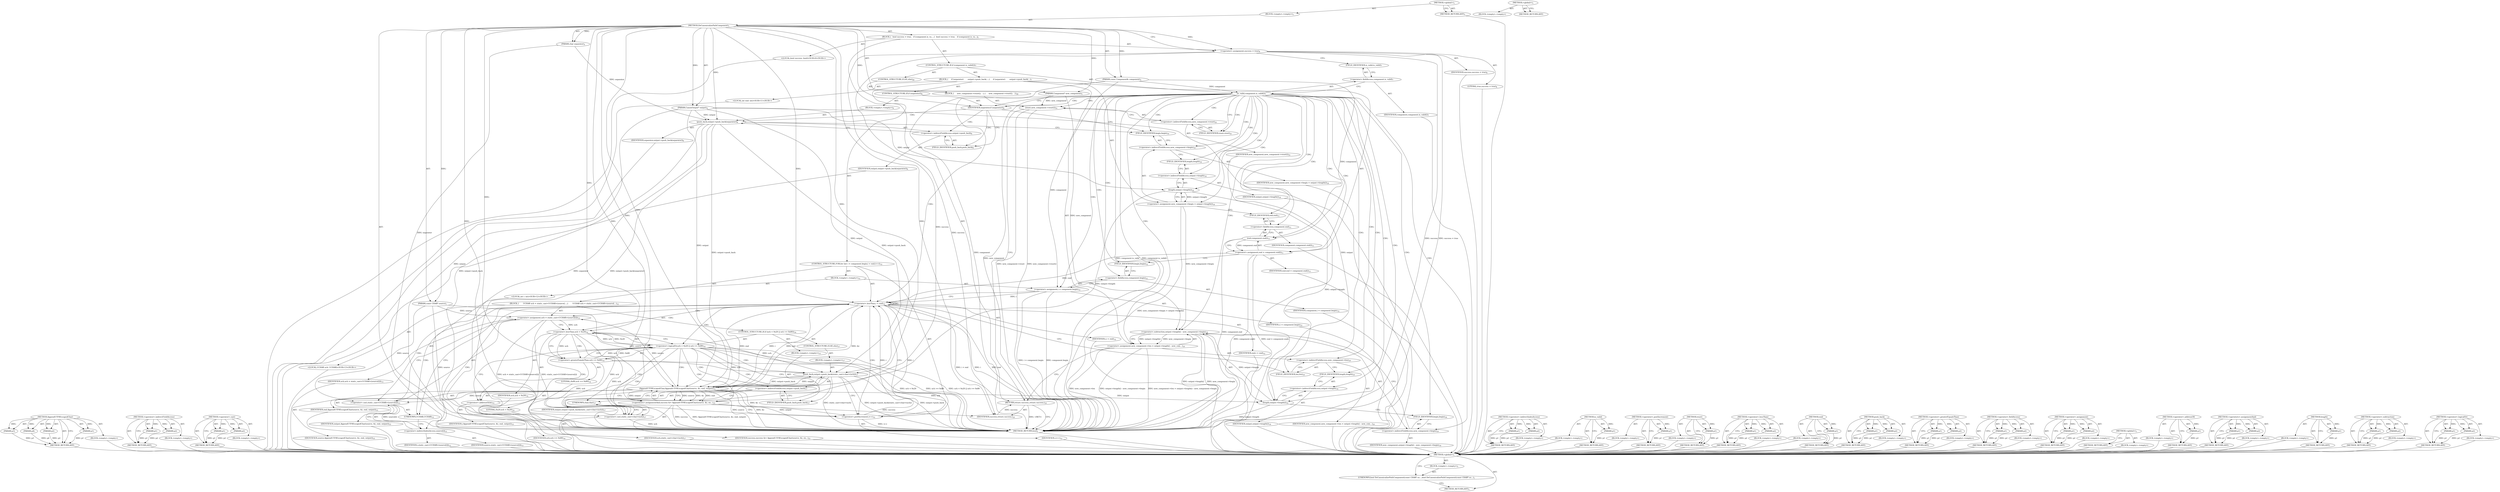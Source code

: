 digraph "&lt;global&gt;" {
vulnerable_213 [label=<(METHOD,AppendUTF8EscapedChar)>];
vulnerable_214 [label=<(PARAM,p1)>];
vulnerable_215 [label=<(PARAM,p2)>];
vulnerable_216 [label=<(PARAM,p3)>];
vulnerable_217 [label=<(PARAM,p4)>];
vulnerable_218 [label=<(BLOCK,&lt;empty&gt;,&lt;empty&gt;)>];
vulnerable_219 [label=<(METHOD_RETURN,ANY)>];
vulnerable_166 [label=<(METHOD,&lt;operator&gt;.indirectFieldAccess)>];
vulnerable_167 [label=<(PARAM,p1)>];
vulnerable_168 [label=<(PARAM,p2)>];
vulnerable_169 [label=<(BLOCK,&lt;empty&gt;,&lt;empty&gt;)>];
vulnerable_170 [label=<(METHOD_RETURN,ANY)>];
vulnerable_188 [label=<(METHOD,&lt;operator&gt;.cast)>];
vulnerable_189 [label=<(PARAM,p1)>];
vulnerable_190 [label=<(PARAM,p2)>];
vulnerable_191 [label=<(BLOCK,&lt;empty&gt;,&lt;empty&gt;)>];
vulnerable_192 [label=<(METHOD_RETURN,ANY)>];
vulnerable_6 [label=<(METHOD,&lt;global&gt;)<SUB>1</SUB>>];
vulnerable_7 [label=<(BLOCK,&lt;empty&gt;,&lt;empty&gt;)<SUB>1</SUB>>];
vulnerable_8 [label=<(METHOD,DoCanonicalizePathComponent)<SUB>1</SUB>>];
vulnerable_9 [label=<(PARAM,const CHAR* source)<SUB>1</SUB>>];
vulnerable_10 [label=<(PARAM,const Component&amp; component)<SUB>2</SUB>>];
vulnerable_11 [label=<(PARAM,char separator)<SUB>3</SUB>>];
vulnerable_12 [label=<(PARAM,CanonOutput* output)<SUB>4</SUB>>];
vulnerable_13 [label=<(PARAM,Component* new_component)<SUB>5</SUB>>];
vulnerable_14 [label=<(BLOCK,{
  bool success = true;
   if (component.is_va...,{
  bool success = true;
   if (component.is_va...)<SUB>5</SUB>>];
vulnerable_15 [label="<(LOCAL,bool success: bool)<SUB>6</SUB>>"];
vulnerable_16 [label=<(&lt;operator&gt;.assignment,success = true)<SUB>6</SUB>>];
vulnerable_17 [label=<(IDENTIFIER,success,success = true)<SUB>6</SUB>>];
vulnerable_18 [label=<(LITERAL,true,success = true)<SUB>6</SUB>>];
vulnerable_19 [label=<(CONTROL_STRUCTURE,IF,if (component.is_valid()))<SUB>7</SUB>>];
vulnerable_20 [label=<(is_valid,component.is_valid())<SUB>7</SUB>>];
vulnerable_21 [label=<(&lt;operator&gt;.fieldAccess,component.is_valid)<SUB>7</SUB>>];
vulnerable_22 [label=<(IDENTIFIER,component,component.is_valid())<SUB>7</SUB>>];
vulnerable_23 [label=<(FIELD_IDENTIFIER,is_valid,is_valid)<SUB>7</SUB>>];
vulnerable_24 [label=<(BLOCK,{
     if (separator)
       output-&gt;push_back(...,{
     if (separator)
       output-&gt;push_back(...)<SUB>7</SUB>>];
vulnerable_25 [label=<(CONTROL_STRUCTURE,IF,if (separator))<SUB>8</SUB>>];
vulnerable_26 [label=<(IDENTIFIER,separator,if (separator))<SUB>8</SUB>>];
vulnerable_27 [label=<(BLOCK,&lt;empty&gt;,&lt;empty&gt;)<SUB>9</SUB>>];
vulnerable_28 [label=<(push_back,output-&gt;push_back(separator))<SUB>9</SUB>>];
vulnerable_29 [label=<(&lt;operator&gt;.indirectFieldAccess,output-&gt;push_back)<SUB>9</SUB>>];
vulnerable_30 [label=<(IDENTIFIER,output,output-&gt;push_back(separator))<SUB>9</SUB>>];
vulnerable_31 [label=<(FIELD_IDENTIFIER,push_back,push_back)<SUB>9</SUB>>];
vulnerable_32 [label=<(IDENTIFIER,separator,output-&gt;push_back(separator))<SUB>9</SUB>>];
vulnerable_33 [label=<(&lt;operator&gt;.assignment,new_component-&gt;begin = output-&gt;length())<SUB>10</SUB>>];
vulnerable_34 [label=<(&lt;operator&gt;.indirectFieldAccess,new_component-&gt;begin)<SUB>10</SUB>>];
vulnerable_35 [label=<(IDENTIFIER,new_component,new_component-&gt;begin = output-&gt;length())<SUB>10</SUB>>];
vulnerable_36 [label=<(FIELD_IDENTIFIER,begin,begin)<SUB>10</SUB>>];
vulnerable_37 [label=<(length,output-&gt;length())<SUB>10</SUB>>];
vulnerable_38 [label=<(&lt;operator&gt;.indirectFieldAccess,output-&gt;length)<SUB>10</SUB>>];
vulnerable_39 [label=<(IDENTIFIER,output,output-&gt;length())<SUB>10</SUB>>];
vulnerable_40 [label=<(FIELD_IDENTIFIER,length,length)<SUB>10</SUB>>];
vulnerable_41 [label="<(LOCAL,int end: int)<SUB>11</SUB>>"];
vulnerable_42 [label=<(&lt;operator&gt;.assignment,end = component.end())<SUB>11</SUB>>];
vulnerable_43 [label=<(IDENTIFIER,end,end = component.end())<SUB>11</SUB>>];
vulnerable_44 [label=<(end,component.end())<SUB>11</SUB>>];
vulnerable_45 [label=<(&lt;operator&gt;.fieldAccess,component.end)<SUB>11</SUB>>];
vulnerable_46 [label=<(IDENTIFIER,component,component.end())<SUB>11</SUB>>];
vulnerable_47 [label=<(FIELD_IDENTIFIER,end,end)<SUB>11</SUB>>];
vulnerable_48 [label=<(CONTROL_STRUCTURE,FOR,for (int i = component.begin;i &lt; end;i++))<SUB>12</SUB>>];
vulnerable_49 [label=<(BLOCK,&lt;empty&gt;,&lt;empty&gt;)<SUB>12</SUB>>];
vulnerable_50 [label="<(LOCAL,int i: int)<SUB>12</SUB>>"];
vulnerable_51 [label=<(&lt;operator&gt;.assignment,i = component.begin)<SUB>12</SUB>>];
vulnerable_52 [label=<(IDENTIFIER,i,i = component.begin)<SUB>12</SUB>>];
vulnerable_53 [label=<(&lt;operator&gt;.fieldAccess,component.begin)<SUB>12</SUB>>];
vulnerable_54 [label=<(IDENTIFIER,component,i = component.begin)<SUB>12</SUB>>];
vulnerable_55 [label=<(FIELD_IDENTIFIER,begin,begin)<SUB>12</SUB>>];
vulnerable_56 [label=<(&lt;operator&gt;.lessThan,i &lt; end)<SUB>12</SUB>>];
vulnerable_57 [label=<(IDENTIFIER,i,i &lt; end)<SUB>12</SUB>>];
vulnerable_58 [label=<(IDENTIFIER,end,i &lt; end)<SUB>12</SUB>>];
vulnerable_59 [label=<(&lt;operator&gt;.postIncrement,i++)<SUB>12</SUB>>];
vulnerable_60 [label=<(IDENTIFIER,i,i++)<SUB>12</SUB>>];
vulnerable_61 [label=<(BLOCK,{
       UCHAR uch = static_cast&lt;UCHAR&gt;(source[...,{
       UCHAR uch = static_cast&lt;UCHAR&gt;(source[...)<SUB>12</SUB>>];
vulnerable_62 [label="<(LOCAL,UCHAR uch: UCHAR)<SUB>13</SUB>>"];
vulnerable_63 [label=<(&lt;operator&gt;.assignment,uch = static_cast&lt;UCHAR&gt;(source[i]))<SUB>13</SUB>>];
vulnerable_64 [label=<(IDENTIFIER,uch,uch = static_cast&lt;UCHAR&gt;(source[i]))<SUB>13</SUB>>];
vulnerable_65 [label=<(&lt;operator&gt;.cast,static_cast&lt;UCHAR&gt;(source[i]))<SUB>13</SUB>>];
vulnerable_66 [label=<(UNKNOWN,UCHAR,UCHAR)<SUB>13</SUB>>];
vulnerable_67 [label=<(&lt;operator&gt;.indirectIndexAccess,source[i])<SUB>13</SUB>>];
vulnerable_68 [label=<(IDENTIFIER,source,static_cast&lt;UCHAR&gt;(source[i]))<SUB>13</SUB>>];
vulnerable_69 [label=<(IDENTIFIER,i,static_cast&lt;UCHAR&gt;(source[i]))<SUB>13</SUB>>];
vulnerable_70 [label=<(CONTROL_STRUCTURE,IF,if (uch &lt; 0x20 || uch &gt;= 0x80))<SUB>14</SUB>>];
vulnerable_71 [label=<(&lt;operator&gt;.logicalOr,uch &lt; 0x20 || uch &gt;= 0x80)<SUB>14</SUB>>];
vulnerable_72 [label=<(&lt;operator&gt;.lessThan,uch &lt; 0x20)<SUB>14</SUB>>];
vulnerable_73 [label=<(IDENTIFIER,uch,uch &lt; 0x20)<SUB>14</SUB>>];
vulnerable_74 [label=<(LITERAL,0x20,uch &lt; 0x20)<SUB>14</SUB>>];
vulnerable_75 [label=<(&lt;operator&gt;.greaterEqualsThan,uch &gt;= 0x80)<SUB>14</SUB>>];
vulnerable_76 [label=<(IDENTIFIER,uch,uch &gt;= 0x80)<SUB>14</SUB>>];
vulnerable_77 [label=<(LITERAL,0x80,uch &gt;= 0x80)<SUB>14</SUB>>];
vulnerable_78 [label=<(BLOCK,&lt;empty&gt;,&lt;empty&gt;)<SUB>15</SUB>>];
vulnerable_79 [label=<(&lt;operators&gt;.assignmentAnd,success &amp;= AppendUTF8EscapedChar(source, &amp;i, en...)<SUB>15</SUB>>];
vulnerable_80 [label=<(IDENTIFIER,success,success &amp;= AppendUTF8EscapedChar(source, &amp;i, en...)<SUB>15</SUB>>];
vulnerable_81 [label=<(AppendUTF8EscapedChar,AppendUTF8EscapedChar(source, &amp;i, end, output))<SUB>15</SUB>>];
vulnerable_82 [label=<(IDENTIFIER,source,AppendUTF8EscapedChar(source, &amp;i, end, output))<SUB>15</SUB>>];
vulnerable_83 [label=<(&lt;operator&gt;.addressOf,&amp;i)<SUB>15</SUB>>];
vulnerable_84 [label=<(IDENTIFIER,i,AppendUTF8EscapedChar(source, &amp;i, end, output))<SUB>15</SUB>>];
vulnerable_85 [label=<(IDENTIFIER,end,AppendUTF8EscapedChar(source, &amp;i, end, output))<SUB>15</SUB>>];
vulnerable_86 [label=<(IDENTIFIER,output,AppendUTF8EscapedChar(source, &amp;i, end, output))<SUB>15</SUB>>];
vulnerable_87 [label=<(CONTROL_STRUCTURE,ELSE,else)<SUB>17</SUB>>];
vulnerable_88 [label=<(BLOCK,&lt;empty&gt;,&lt;empty&gt;)<SUB>17</SUB>>];
vulnerable_89 [label=<(push_back,output-&gt;push_back(static_cast&lt;char&gt;(uch)))<SUB>17</SUB>>];
vulnerable_90 [label=<(&lt;operator&gt;.indirectFieldAccess,output-&gt;push_back)<SUB>17</SUB>>];
vulnerable_91 [label=<(IDENTIFIER,output,output-&gt;push_back(static_cast&lt;char&gt;(uch)))<SUB>17</SUB>>];
vulnerable_92 [label=<(FIELD_IDENTIFIER,push_back,push_back)<SUB>17</SUB>>];
vulnerable_93 [label=<(&lt;operator&gt;.cast,static_cast&lt;char&gt;(uch))<SUB>17</SUB>>];
vulnerable_94 [label=<(UNKNOWN,char,char)<SUB>17</SUB>>];
vulnerable_95 [label=<(IDENTIFIER,uch,static_cast&lt;char&gt;(uch))<SUB>17</SUB>>];
vulnerable_96 [label=<(&lt;operator&gt;.assignment,new_component-&gt;len = output-&gt;length() - new_com...)<SUB>19</SUB>>];
vulnerable_97 [label=<(&lt;operator&gt;.indirectFieldAccess,new_component-&gt;len)<SUB>19</SUB>>];
vulnerable_98 [label=<(IDENTIFIER,new_component,new_component-&gt;len = output-&gt;length() - new_com...)<SUB>19</SUB>>];
vulnerable_99 [label=<(FIELD_IDENTIFIER,len,len)<SUB>19</SUB>>];
vulnerable_100 [label=<(&lt;operator&gt;.subtraction,output-&gt;length() - new_component-&gt;begin)<SUB>19</SUB>>];
vulnerable_101 [label=<(length,output-&gt;length())<SUB>19</SUB>>];
vulnerable_102 [label=<(&lt;operator&gt;.indirectFieldAccess,output-&gt;length)<SUB>19</SUB>>];
vulnerable_103 [label=<(IDENTIFIER,output,output-&gt;length())<SUB>19</SUB>>];
vulnerable_104 [label=<(FIELD_IDENTIFIER,length,length)<SUB>19</SUB>>];
vulnerable_105 [label=<(&lt;operator&gt;.indirectFieldAccess,new_component-&gt;begin)<SUB>19</SUB>>];
vulnerable_106 [label=<(IDENTIFIER,new_component,output-&gt;length() - new_component-&gt;begin)<SUB>19</SUB>>];
vulnerable_107 [label=<(FIELD_IDENTIFIER,begin,begin)<SUB>19</SUB>>];
vulnerable_108 [label=<(CONTROL_STRUCTURE,ELSE,else)<SUB>20</SUB>>];
vulnerable_109 [label=<(BLOCK,{
     new_component-&gt;reset();
   },{
     new_component-&gt;reset();
   })<SUB>20</SUB>>];
vulnerable_110 [label=<(reset,new_component-&gt;reset())<SUB>21</SUB>>];
vulnerable_111 [label=<(&lt;operator&gt;.indirectFieldAccess,new_component-&gt;reset)<SUB>21</SUB>>];
vulnerable_112 [label=<(IDENTIFIER,new_component,new_component-&gt;reset())<SUB>21</SUB>>];
vulnerable_113 [label=<(FIELD_IDENTIFIER,reset,reset)<SUB>21</SUB>>];
vulnerable_114 [label=<(RETURN,return success;,return success;)<SUB>23</SUB>>];
vulnerable_115 [label=<(IDENTIFIER,success,return success;)<SUB>23</SUB>>];
vulnerable_116 [label=<(METHOD_RETURN,bool)<SUB>1</SUB>>];
vulnerable_118 [label=<(METHOD_RETURN,ANY)<SUB>1</SUB>>];
vulnerable_193 [label=<(METHOD,&lt;operator&gt;.indirectIndexAccess)>];
vulnerable_194 [label=<(PARAM,p1)>];
vulnerable_195 [label=<(PARAM,p2)>];
vulnerable_196 [label=<(BLOCK,&lt;empty&gt;,&lt;empty&gt;)>];
vulnerable_197 [label=<(METHOD_RETURN,ANY)>];
vulnerable_152 [label=<(METHOD,is_valid)>];
vulnerable_153 [label=<(PARAM,p1)>];
vulnerable_154 [label=<(BLOCK,&lt;empty&gt;,&lt;empty&gt;)>];
vulnerable_155 [label=<(METHOD_RETURN,ANY)>];
vulnerable_184 [label=<(METHOD,&lt;operator&gt;.postIncrement)>];
vulnerable_185 [label=<(PARAM,p1)>];
vulnerable_186 [label=<(BLOCK,&lt;empty&gt;,&lt;empty&gt;)>];
vulnerable_187 [label=<(METHOD_RETURN,ANY)>];
vulnerable_229 [label=<(METHOD,reset)>];
vulnerable_230 [label=<(PARAM,p1)>];
vulnerable_231 [label=<(BLOCK,&lt;empty&gt;,&lt;empty&gt;)>];
vulnerable_232 [label=<(METHOD_RETURN,ANY)>];
vulnerable_179 [label=<(METHOD,&lt;operator&gt;.lessThan)>];
vulnerable_180 [label=<(PARAM,p1)>];
vulnerable_181 [label=<(PARAM,p2)>];
vulnerable_182 [label=<(BLOCK,&lt;empty&gt;,&lt;empty&gt;)>];
vulnerable_183 [label=<(METHOD_RETURN,ANY)>];
vulnerable_175 [label=<(METHOD,end)>];
vulnerable_176 [label=<(PARAM,p1)>];
vulnerable_177 [label=<(BLOCK,&lt;empty&gt;,&lt;empty&gt;)>];
vulnerable_178 [label=<(METHOD_RETURN,ANY)>];
vulnerable_161 [label=<(METHOD,push_back)>];
vulnerable_162 [label=<(PARAM,p1)>];
vulnerable_163 [label=<(PARAM,p2)>];
vulnerable_164 [label=<(BLOCK,&lt;empty&gt;,&lt;empty&gt;)>];
vulnerable_165 [label=<(METHOD_RETURN,ANY)>];
vulnerable_203 [label=<(METHOD,&lt;operator&gt;.greaterEqualsThan)>];
vulnerable_204 [label=<(PARAM,p1)>];
vulnerable_205 [label=<(PARAM,p2)>];
vulnerable_206 [label=<(BLOCK,&lt;empty&gt;,&lt;empty&gt;)>];
vulnerable_207 [label=<(METHOD_RETURN,ANY)>];
vulnerable_156 [label=<(METHOD,&lt;operator&gt;.fieldAccess)>];
vulnerable_157 [label=<(PARAM,p1)>];
vulnerable_158 [label=<(PARAM,p2)>];
vulnerable_159 [label=<(BLOCK,&lt;empty&gt;,&lt;empty&gt;)>];
vulnerable_160 [label=<(METHOD_RETURN,ANY)>];
vulnerable_147 [label=<(METHOD,&lt;operator&gt;.assignment)>];
vulnerable_148 [label=<(PARAM,p1)>];
vulnerable_149 [label=<(PARAM,p2)>];
vulnerable_150 [label=<(BLOCK,&lt;empty&gt;,&lt;empty&gt;)>];
vulnerable_151 [label=<(METHOD_RETURN,ANY)>];
vulnerable_141 [label=<(METHOD,&lt;global&gt;)<SUB>1</SUB>>];
vulnerable_142 [label=<(BLOCK,&lt;empty&gt;,&lt;empty&gt;)>];
vulnerable_143 [label=<(METHOD_RETURN,ANY)>];
vulnerable_220 [label=<(METHOD,&lt;operator&gt;.addressOf)>];
vulnerable_221 [label=<(PARAM,p1)>];
vulnerable_222 [label=<(BLOCK,&lt;empty&gt;,&lt;empty&gt;)>];
vulnerable_223 [label=<(METHOD_RETURN,ANY)>];
vulnerable_208 [label=<(METHOD,&lt;operators&gt;.assignmentAnd)>];
vulnerable_209 [label=<(PARAM,p1)>];
vulnerable_210 [label=<(PARAM,p2)>];
vulnerable_211 [label=<(BLOCK,&lt;empty&gt;,&lt;empty&gt;)>];
vulnerable_212 [label=<(METHOD_RETURN,ANY)>];
vulnerable_171 [label=<(METHOD,length)>];
vulnerable_172 [label=<(PARAM,p1)>];
vulnerable_173 [label=<(BLOCK,&lt;empty&gt;,&lt;empty&gt;)>];
vulnerable_174 [label=<(METHOD_RETURN,ANY)>];
vulnerable_224 [label=<(METHOD,&lt;operator&gt;.subtraction)>];
vulnerable_225 [label=<(PARAM,p1)>];
vulnerable_226 [label=<(PARAM,p2)>];
vulnerable_227 [label=<(BLOCK,&lt;empty&gt;,&lt;empty&gt;)>];
vulnerable_228 [label=<(METHOD_RETURN,ANY)>];
vulnerable_198 [label=<(METHOD,&lt;operator&gt;.logicalOr)>];
vulnerable_199 [label=<(PARAM,p1)>];
vulnerable_200 [label=<(PARAM,p2)>];
vulnerable_201 [label=<(BLOCK,&lt;empty&gt;,&lt;empty&gt;)>];
vulnerable_202 [label=<(METHOD_RETURN,ANY)>];
fixed_6 [label=<(METHOD,&lt;global&gt;)<SUB>1</SUB>>];
fixed_7 [label=<(BLOCK,&lt;empty&gt;,&lt;empty&gt;)<SUB>1</SUB>>];
fixed_8 [label=<(UNKNOWN,bool DoCanonicalizePathComponent(const CHAR* so...,bool DoCanonicalizePathComponent(const CHAR* so...)<SUB>1</SUB>>];
fixed_9 [label=<(METHOD_RETURN,ANY)<SUB>1</SUB>>];
fixed_14 [label=<(METHOD,&lt;global&gt;)<SUB>1</SUB>>];
fixed_15 [label=<(BLOCK,&lt;empty&gt;,&lt;empty&gt;)>];
fixed_16 [label=<(METHOD_RETURN,ANY)>];
vulnerable_213 -> vulnerable_214  [key=0, label="AST: "];
vulnerable_213 -> vulnerable_214  [key=1, label="DDG: "];
vulnerable_213 -> vulnerable_218  [key=0, label="AST: "];
vulnerable_213 -> vulnerable_215  [key=0, label="AST: "];
vulnerable_213 -> vulnerable_215  [key=1, label="DDG: "];
vulnerable_213 -> vulnerable_219  [key=0, label="AST: "];
vulnerable_213 -> vulnerable_219  [key=1, label="CFG: "];
vulnerable_213 -> vulnerable_216  [key=0, label="AST: "];
vulnerable_213 -> vulnerable_216  [key=1, label="DDG: "];
vulnerable_213 -> vulnerable_217  [key=0, label="AST: "];
vulnerable_213 -> vulnerable_217  [key=1, label="DDG: "];
vulnerable_214 -> vulnerable_219  [key=0, label="DDG: p1"];
vulnerable_215 -> vulnerable_219  [key=0, label="DDG: p2"];
vulnerable_216 -> vulnerable_219  [key=0, label="DDG: p3"];
vulnerable_217 -> vulnerable_219  [key=0, label="DDG: p4"];
vulnerable_218 -> fixed_6  [key=0];
vulnerable_219 -> fixed_6  [key=0];
vulnerable_166 -> vulnerable_167  [key=0, label="AST: "];
vulnerable_166 -> vulnerable_167  [key=1, label="DDG: "];
vulnerable_166 -> vulnerable_169  [key=0, label="AST: "];
vulnerable_166 -> vulnerable_168  [key=0, label="AST: "];
vulnerable_166 -> vulnerable_168  [key=1, label="DDG: "];
vulnerable_166 -> vulnerable_170  [key=0, label="AST: "];
vulnerable_166 -> vulnerable_170  [key=1, label="CFG: "];
vulnerable_167 -> vulnerable_170  [key=0, label="DDG: p1"];
vulnerable_168 -> vulnerable_170  [key=0, label="DDG: p2"];
vulnerable_169 -> fixed_6  [key=0];
vulnerable_170 -> fixed_6  [key=0];
vulnerable_188 -> vulnerable_189  [key=0, label="AST: "];
vulnerable_188 -> vulnerable_189  [key=1, label="DDG: "];
vulnerable_188 -> vulnerable_191  [key=0, label="AST: "];
vulnerable_188 -> vulnerable_190  [key=0, label="AST: "];
vulnerable_188 -> vulnerable_190  [key=1, label="DDG: "];
vulnerable_188 -> vulnerable_192  [key=0, label="AST: "];
vulnerable_188 -> vulnerable_192  [key=1, label="CFG: "];
vulnerable_189 -> vulnerable_192  [key=0, label="DDG: p1"];
vulnerable_190 -> vulnerable_192  [key=0, label="DDG: p2"];
vulnerable_191 -> fixed_6  [key=0];
vulnerable_192 -> fixed_6  [key=0];
vulnerable_6 -> vulnerable_7  [key=0, label="AST: "];
vulnerable_6 -> vulnerable_118  [key=0, label="AST: "];
vulnerable_6 -> vulnerable_118  [key=1, label="CFG: "];
vulnerable_7 -> vulnerable_8  [key=0, label="AST: "];
vulnerable_8 -> vulnerable_9  [key=0, label="AST: "];
vulnerable_8 -> vulnerable_9  [key=1, label="DDG: "];
vulnerable_8 -> vulnerable_10  [key=0, label="AST: "];
vulnerable_8 -> vulnerable_10  [key=1, label="DDG: "];
vulnerable_8 -> vulnerable_11  [key=0, label="AST: "];
vulnerable_8 -> vulnerable_11  [key=1, label="DDG: "];
vulnerable_8 -> vulnerable_12  [key=0, label="AST: "];
vulnerable_8 -> vulnerable_12  [key=1, label="DDG: "];
vulnerable_8 -> vulnerable_13  [key=0, label="AST: "];
vulnerable_8 -> vulnerable_13  [key=1, label="DDG: "];
vulnerable_8 -> vulnerable_14  [key=0, label="AST: "];
vulnerable_8 -> vulnerable_116  [key=0, label="AST: "];
vulnerable_8 -> vulnerable_16  [key=0, label="CFG: "];
vulnerable_8 -> vulnerable_16  [key=1, label="DDG: "];
vulnerable_8 -> vulnerable_115  [key=0, label="DDG: "];
vulnerable_8 -> vulnerable_26  [key=0, label="DDG: "];
vulnerable_8 -> vulnerable_56  [key=0, label="DDG: "];
vulnerable_8 -> vulnerable_59  [key=0, label="DDG: "];
vulnerable_8 -> vulnerable_28  [key=0, label="DDG: "];
vulnerable_8 -> vulnerable_72  [key=0, label="DDG: "];
vulnerable_8 -> vulnerable_75  [key=0, label="DDG: "];
vulnerable_8 -> vulnerable_79  [key=0, label="DDG: "];
vulnerable_8 -> vulnerable_81  [key=0, label="DDG: "];
vulnerable_8 -> vulnerable_89  [key=0, label="DDG: "];
vulnerable_8 -> vulnerable_93  [key=0, label="DDG: "];
vulnerable_9 -> vulnerable_116  [key=0, label="DDG: source"];
vulnerable_9 -> vulnerable_63  [key=0, label="DDG: source"];
vulnerable_9 -> vulnerable_65  [key=0, label="DDG: source"];
vulnerable_9 -> vulnerable_81  [key=0, label="DDG: source"];
vulnerable_10 -> vulnerable_116  [key=0, label="DDG: component"];
vulnerable_10 -> vulnerable_20  [key=0, label="DDG: component"];
vulnerable_10 -> vulnerable_44  [key=0, label="DDG: component"];
vulnerable_10 -> vulnerable_51  [key=0, label="DDG: component"];
vulnerable_11 -> vulnerable_116  [key=0, label="DDG: separator"];
vulnerable_11 -> vulnerable_28  [key=0, label="DDG: separator"];
vulnerable_12 -> vulnerable_116  [key=0, label="DDG: output"];
vulnerable_12 -> vulnerable_37  [key=0, label="DDG: output"];
vulnerable_12 -> vulnerable_28  [key=0, label="DDG: output"];
vulnerable_12 -> vulnerable_101  [key=0, label="DDG: output"];
vulnerable_12 -> vulnerable_81  [key=0, label="DDG: output"];
vulnerable_12 -> vulnerable_89  [key=0, label="DDG: output"];
vulnerable_13 -> vulnerable_116  [key=0, label="DDG: new_component"];
vulnerable_13 -> vulnerable_100  [key=0, label="DDG: new_component"];
vulnerable_13 -> vulnerable_110  [key=0, label="DDG: new_component"];
vulnerable_14 -> vulnerable_15  [key=0, label="AST: "];
vulnerable_14 -> vulnerable_16  [key=0, label="AST: "];
vulnerable_14 -> vulnerable_19  [key=0, label="AST: "];
vulnerable_14 -> vulnerable_114  [key=0, label="AST: "];
vulnerable_15 -> fixed_6  [key=0];
vulnerable_16 -> vulnerable_17  [key=0, label="AST: "];
vulnerable_16 -> vulnerable_18  [key=0, label="AST: "];
vulnerable_16 -> vulnerable_23  [key=0, label="CFG: "];
vulnerable_16 -> vulnerable_116  [key=0, label="DDG: success"];
vulnerable_16 -> vulnerable_116  [key=1, label="DDG: success = true"];
vulnerable_16 -> vulnerable_115  [key=0, label="DDG: success"];
vulnerable_16 -> vulnerable_79  [key=0, label="DDG: success"];
vulnerable_17 -> fixed_6  [key=0];
vulnerable_18 -> fixed_6  [key=0];
vulnerable_19 -> vulnerable_20  [key=0, label="AST: "];
vulnerable_19 -> vulnerable_24  [key=0, label="AST: "];
vulnerable_19 -> vulnerable_108  [key=0, label="AST: "];
vulnerable_20 -> vulnerable_21  [key=0, label="AST: "];
vulnerable_20 -> vulnerable_26  [key=0, label="CFG: "];
vulnerable_20 -> vulnerable_26  [key=1, label="CDG: "];
vulnerable_20 -> vulnerable_113  [key=0, label="CFG: "];
vulnerable_20 -> vulnerable_113  [key=1, label="CDG: "];
vulnerable_20 -> vulnerable_116  [key=0, label="DDG: component.is_valid"];
vulnerable_20 -> vulnerable_116  [key=1, label="DDG: component.is_valid()"];
vulnerable_20 -> vulnerable_107  [key=0, label="CDG: "];
vulnerable_20 -> vulnerable_47  [key=0, label="CDG: "];
vulnerable_20 -> vulnerable_34  [key=0, label="CDG: "];
vulnerable_20 -> vulnerable_96  [key=0, label="CDG: "];
vulnerable_20 -> vulnerable_42  [key=0, label="CDG: "];
vulnerable_20 -> vulnerable_51  [key=0, label="CDG: "];
vulnerable_20 -> vulnerable_37  [key=0, label="CDG: "];
vulnerable_20 -> vulnerable_99  [key=0, label="CDG: "];
vulnerable_20 -> vulnerable_102  [key=0, label="CDG: "];
vulnerable_20 -> vulnerable_38  [key=0, label="CDG: "];
vulnerable_20 -> vulnerable_56  [key=0, label="CDG: "];
vulnerable_20 -> vulnerable_104  [key=0, label="CDG: "];
vulnerable_20 -> vulnerable_45  [key=0, label="CDG: "];
vulnerable_20 -> vulnerable_40  [key=0, label="CDG: "];
vulnerable_20 -> vulnerable_97  [key=0, label="CDG: "];
vulnerable_20 -> vulnerable_44  [key=0, label="CDG: "];
vulnerable_20 -> vulnerable_101  [key=0, label="CDG: "];
vulnerable_20 -> vulnerable_33  [key=0, label="CDG: "];
vulnerable_20 -> vulnerable_36  [key=0, label="CDG: "];
vulnerable_20 -> vulnerable_105  [key=0, label="CDG: "];
vulnerable_20 -> vulnerable_100  [key=0, label="CDG: "];
vulnerable_20 -> vulnerable_53  [key=0, label="CDG: "];
vulnerable_20 -> vulnerable_110  [key=0, label="CDG: "];
vulnerable_20 -> vulnerable_55  [key=0, label="CDG: "];
vulnerable_20 -> vulnerable_111  [key=0, label="CDG: "];
vulnerable_21 -> vulnerable_22  [key=0, label="AST: "];
vulnerable_21 -> vulnerable_23  [key=0, label="AST: "];
vulnerable_21 -> vulnerable_20  [key=0, label="CFG: "];
vulnerable_22 -> fixed_6  [key=0];
vulnerable_23 -> vulnerable_21  [key=0, label="CFG: "];
vulnerable_24 -> vulnerable_25  [key=0, label="AST: "];
vulnerable_24 -> vulnerable_33  [key=0, label="AST: "];
vulnerable_24 -> vulnerable_41  [key=0, label="AST: "];
vulnerable_24 -> vulnerable_42  [key=0, label="AST: "];
vulnerable_24 -> vulnerable_48  [key=0, label="AST: "];
vulnerable_24 -> vulnerable_96  [key=0, label="AST: "];
vulnerable_25 -> vulnerable_26  [key=0, label="AST: "];
vulnerable_25 -> vulnerable_27  [key=0, label="AST: "];
vulnerable_26 -> vulnerable_31  [key=0, label="CFG: "];
vulnerable_26 -> vulnerable_31  [key=1, label="CDG: "];
vulnerable_26 -> vulnerable_36  [key=0, label="CFG: "];
vulnerable_26 -> vulnerable_28  [key=0, label="CDG: "];
vulnerable_26 -> vulnerable_29  [key=0, label="CDG: "];
vulnerable_27 -> vulnerable_28  [key=0, label="AST: "];
vulnerable_28 -> vulnerable_29  [key=0, label="AST: "];
vulnerable_28 -> vulnerable_32  [key=0, label="AST: "];
vulnerable_28 -> vulnerable_36  [key=0, label="CFG: "];
vulnerable_28 -> vulnerable_116  [key=0, label="DDG: output-&gt;push_back"];
vulnerable_28 -> vulnerable_116  [key=1, label="DDG: separator"];
vulnerable_28 -> vulnerable_116  [key=2, label="DDG: output-&gt;push_back(separator)"];
vulnerable_28 -> vulnerable_81  [key=0, label="DDG: output-&gt;push_back"];
vulnerable_28 -> vulnerable_89  [key=0, label="DDG: output-&gt;push_back"];
vulnerable_29 -> vulnerable_30  [key=0, label="AST: "];
vulnerable_29 -> vulnerable_31  [key=0, label="AST: "];
vulnerable_29 -> vulnerable_28  [key=0, label="CFG: "];
vulnerable_30 -> fixed_6  [key=0];
vulnerable_31 -> vulnerable_29  [key=0, label="CFG: "];
vulnerable_32 -> fixed_6  [key=0];
vulnerable_33 -> vulnerable_34  [key=0, label="AST: "];
vulnerable_33 -> vulnerable_37  [key=0, label="AST: "];
vulnerable_33 -> vulnerable_47  [key=0, label="CFG: "];
vulnerable_33 -> vulnerable_116  [key=0, label="DDG: new_component-&gt;begin = output-&gt;length()"];
vulnerable_33 -> vulnerable_100  [key=0, label="DDG: new_component-&gt;begin"];
vulnerable_34 -> vulnerable_35  [key=0, label="AST: "];
vulnerable_34 -> vulnerable_36  [key=0, label="AST: "];
vulnerable_34 -> vulnerable_40  [key=0, label="CFG: "];
vulnerable_35 -> fixed_6  [key=0];
vulnerable_36 -> vulnerable_34  [key=0, label="CFG: "];
vulnerable_37 -> vulnerable_38  [key=0, label="AST: "];
vulnerable_37 -> vulnerable_33  [key=0, label="CFG: "];
vulnerable_37 -> vulnerable_33  [key=1, label="DDG: output-&gt;length"];
vulnerable_37 -> vulnerable_101  [key=0, label="DDG: output-&gt;length"];
vulnerable_37 -> vulnerable_81  [key=0, label="DDG: output-&gt;length"];
vulnerable_38 -> vulnerable_39  [key=0, label="AST: "];
vulnerable_38 -> vulnerable_40  [key=0, label="AST: "];
vulnerable_38 -> vulnerable_37  [key=0, label="CFG: "];
vulnerable_39 -> fixed_6  [key=0];
vulnerable_40 -> vulnerable_38  [key=0, label="CFG: "];
vulnerable_41 -> fixed_6  [key=0];
vulnerable_42 -> vulnerable_43  [key=0, label="AST: "];
vulnerable_42 -> vulnerable_44  [key=0, label="AST: "];
vulnerable_42 -> vulnerable_55  [key=0, label="CFG: "];
vulnerable_42 -> vulnerable_116  [key=0, label="DDG: component.end()"];
vulnerable_42 -> vulnerable_116  [key=1, label="DDG: end = component.end()"];
vulnerable_42 -> vulnerable_56  [key=0, label="DDG: end"];
vulnerable_43 -> fixed_6  [key=0];
vulnerable_44 -> vulnerable_45  [key=0, label="AST: "];
vulnerable_44 -> vulnerable_42  [key=0, label="CFG: "];
vulnerable_44 -> vulnerable_42  [key=1, label="DDG: component.end"];
vulnerable_44 -> vulnerable_116  [key=0, label="DDG: component.end"];
vulnerable_45 -> vulnerable_46  [key=0, label="AST: "];
vulnerable_45 -> vulnerable_47  [key=0, label="AST: "];
vulnerable_45 -> vulnerable_44  [key=0, label="CFG: "];
vulnerable_46 -> fixed_6  [key=0];
vulnerable_47 -> vulnerable_45  [key=0, label="CFG: "];
vulnerable_48 -> vulnerable_49  [key=0, label="AST: "];
vulnerable_48 -> vulnerable_56  [key=0, label="AST: "];
vulnerable_48 -> vulnerable_59  [key=0, label="AST: "];
vulnerable_48 -> vulnerable_61  [key=0, label="AST: "];
vulnerable_49 -> vulnerable_50  [key=0, label="AST: "];
vulnerable_49 -> vulnerable_51  [key=0, label="AST: "];
vulnerable_50 -> fixed_6  [key=0];
vulnerable_51 -> vulnerable_52  [key=0, label="AST: "];
vulnerable_51 -> vulnerable_53  [key=0, label="AST: "];
vulnerable_51 -> vulnerable_56  [key=0, label="CFG: "];
vulnerable_51 -> vulnerable_56  [key=1, label="DDG: i"];
vulnerable_51 -> vulnerable_116  [key=0, label="DDG: component.begin"];
vulnerable_51 -> vulnerable_116  [key=1, label="DDG: i = component.begin"];
vulnerable_52 -> fixed_6  [key=0];
vulnerable_53 -> vulnerable_54  [key=0, label="AST: "];
vulnerable_53 -> vulnerable_55  [key=0, label="AST: "];
vulnerable_53 -> vulnerable_51  [key=0, label="CFG: "];
vulnerable_54 -> fixed_6  [key=0];
vulnerable_55 -> vulnerable_53  [key=0, label="CFG: "];
vulnerable_56 -> vulnerable_57  [key=0, label="AST: "];
vulnerable_56 -> vulnerable_58  [key=0, label="AST: "];
vulnerable_56 -> vulnerable_66  [key=0, label="CFG: "];
vulnerable_56 -> vulnerable_66  [key=1, label="CDG: "];
vulnerable_56 -> vulnerable_99  [key=0, label="CFG: "];
vulnerable_56 -> vulnerable_116  [key=0, label="DDG: i"];
vulnerable_56 -> vulnerable_116  [key=1, label="DDG: end"];
vulnerable_56 -> vulnerable_116  [key=2, label="DDG: i &lt; end"];
vulnerable_56 -> vulnerable_59  [key=0, label="DDG: i"];
vulnerable_56 -> vulnerable_59  [key=1, label="CDG: "];
vulnerable_56 -> vulnerable_81  [key=0, label="DDG: i"];
vulnerable_56 -> vulnerable_81  [key=1, label="DDG: end"];
vulnerable_56 -> vulnerable_72  [key=0, label="CDG: "];
vulnerable_56 -> vulnerable_56  [key=0, label="CDG: "];
vulnerable_56 -> vulnerable_67  [key=0, label="CDG: "];
vulnerable_56 -> vulnerable_65  [key=0, label="CDG: "];
vulnerable_56 -> vulnerable_71  [key=0, label="CDG: "];
vulnerable_56 -> vulnerable_63  [key=0, label="CDG: "];
vulnerable_57 -> fixed_6  [key=0];
vulnerable_58 -> fixed_6  [key=0];
vulnerable_59 -> vulnerable_60  [key=0, label="AST: "];
vulnerable_59 -> vulnerable_56  [key=0, label="CFG: "];
vulnerable_59 -> vulnerable_56  [key=1, label="DDG: i"];
vulnerable_59 -> vulnerable_116  [key=0, label="DDG: i++"];
vulnerable_60 -> fixed_6  [key=0];
vulnerable_61 -> vulnerable_62  [key=0, label="AST: "];
vulnerable_61 -> vulnerable_63  [key=0, label="AST: "];
vulnerable_61 -> vulnerable_70  [key=0, label="AST: "];
vulnerable_62 -> fixed_6  [key=0];
vulnerable_63 -> vulnerable_64  [key=0, label="AST: "];
vulnerable_63 -> vulnerable_65  [key=0, label="AST: "];
vulnerable_63 -> vulnerable_72  [key=0, label="CFG: "];
vulnerable_63 -> vulnerable_72  [key=1, label="DDG: uch"];
vulnerable_63 -> vulnerable_116  [key=0, label="DDG: static_cast&lt;UCHAR&gt;(source[i])"];
vulnerable_63 -> vulnerable_116  [key=1, label="DDG: uch = static_cast&lt;UCHAR&gt;(source[i])"];
vulnerable_64 -> fixed_6  [key=0];
vulnerable_65 -> vulnerable_66  [key=0, label="AST: "];
vulnerable_65 -> vulnerable_67  [key=0, label="AST: "];
vulnerable_65 -> vulnerable_63  [key=0, label="CFG: "];
vulnerable_65 -> vulnerable_116  [key=0, label="DDG: source[i]"];
vulnerable_66 -> vulnerable_67  [key=0, label="CFG: "];
vulnerable_67 -> vulnerable_68  [key=0, label="AST: "];
vulnerable_67 -> vulnerable_69  [key=0, label="AST: "];
vulnerable_67 -> vulnerable_65  [key=0, label="CFG: "];
vulnerable_68 -> fixed_6  [key=0];
vulnerable_69 -> fixed_6  [key=0];
vulnerable_70 -> vulnerable_71  [key=0, label="AST: "];
vulnerable_70 -> vulnerable_78  [key=0, label="AST: "];
vulnerable_70 -> vulnerable_87  [key=0, label="AST: "];
vulnerable_71 -> vulnerable_72  [key=0, label="AST: "];
vulnerable_71 -> vulnerable_75  [key=0, label="AST: "];
vulnerable_71 -> vulnerable_83  [key=0, label="CFG: "];
vulnerable_71 -> vulnerable_83  [key=1, label="CDG: "];
vulnerable_71 -> vulnerable_92  [key=0, label="CFG: "];
vulnerable_71 -> vulnerable_92  [key=1, label="CDG: "];
vulnerable_71 -> vulnerable_116  [key=0, label="DDG: uch &lt; 0x20"];
vulnerable_71 -> vulnerable_116  [key=1, label="DDG: uch &gt;= 0x80"];
vulnerable_71 -> vulnerable_116  [key=2, label="DDG: uch &lt; 0x20 || uch &gt;= 0x80"];
vulnerable_71 -> vulnerable_94  [key=0, label="CDG: "];
vulnerable_71 -> vulnerable_89  [key=0, label="CDG: "];
vulnerable_71 -> vulnerable_81  [key=0, label="CDG: "];
vulnerable_71 -> vulnerable_93  [key=0, label="CDG: "];
vulnerable_71 -> vulnerable_90  [key=0, label="CDG: "];
vulnerable_71 -> vulnerable_79  [key=0, label="CDG: "];
vulnerable_72 -> vulnerable_73  [key=0, label="AST: "];
vulnerable_72 -> vulnerable_74  [key=0, label="AST: "];
vulnerable_72 -> vulnerable_71  [key=0, label="CFG: "];
vulnerable_72 -> vulnerable_71  [key=1, label="DDG: uch"];
vulnerable_72 -> vulnerable_71  [key=2, label="DDG: 0x20"];
vulnerable_72 -> vulnerable_75  [key=0, label="CFG: "];
vulnerable_72 -> vulnerable_75  [key=1, label="DDG: uch"];
vulnerable_72 -> vulnerable_75  [key=2, label="CDG: "];
vulnerable_72 -> vulnerable_116  [key=0, label="DDG: uch"];
vulnerable_72 -> vulnerable_89  [key=0, label="DDG: uch"];
vulnerable_72 -> vulnerable_93  [key=0, label="DDG: uch"];
vulnerable_73 -> fixed_6  [key=0];
vulnerable_74 -> fixed_6  [key=0];
vulnerable_75 -> vulnerable_76  [key=0, label="AST: "];
vulnerable_75 -> vulnerable_77  [key=0, label="AST: "];
vulnerable_75 -> vulnerable_71  [key=0, label="CFG: "];
vulnerable_75 -> vulnerable_71  [key=1, label="DDG: uch"];
vulnerable_75 -> vulnerable_71  [key=2, label="DDG: 0x80"];
vulnerable_75 -> vulnerable_116  [key=0, label="DDG: uch"];
vulnerable_75 -> vulnerable_89  [key=0, label="DDG: uch"];
vulnerable_75 -> vulnerable_93  [key=0, label="DDG: uch"];
vulnerable_76 -> fixed_6  [key=0];
vulnerable_77 -> fixed_6  [key=0];
vulnerable_78 -> vulnerable_79  [key=0, label="AST: "];
vulnerable_79 -> vulnerable_80  [key=0, label="AST: "];
vulnerable_79 -> vulnerable_81  [key=0, label="AST: "];
vulnerable_79 -> vulnerable_59  [key=0, label="CFG: "];
vulnerable_79 -> vulnerable_116  [key=0, label="DDG: success"];
vulnerable_79 -> vulnerable_116  [key=1, label="DDG: AppendUTF8EscapedChar(source, &amp;i, end, output)"];
vulnerable_79 -> vulnerable_115  [key=0, label="DDG: success"];
vulnerable_80 -> fixed_6  [key=0];
vulnerable_81 -> vulnerable_82  [key=0, label="AST: "];
vulnerable_81 -> vulnerable_83  [key=0, label="AST: "];
vulnerable_81 -> vulnerable_85  [key=0, label="AST: "];
vulnerable_81 -> vulnerable_86  [key=0, label="AST: "];
vulnerable_81 -> vulnerable_79  [key=0, label="CFG: "];
vulnerable_81 -> vulnerable_79  [key=1, label="DDG: source"];
vulnerable_81 -> vulnerable_79  [key=2, label="DDG: &amp;i"];
vulnerable_81 -> vulnerable_79  [key=3, label="DDG: end"];
vulnerable_81 -> vulnerable_79  [key=4, label="DDG: output"];
vulnerable_81 -> vulnerable_116  [key=0, label="DDG: source"];
vulnerable_81 -> vulnerable_116  [key=1, label="DDG: &amp;i"];
vulnerable_81 -> vulnerable_116  [key=2, label="DDG: output"];
vulnerable_81 -> vulnerable_56  [key=0, label="DDG: &amp;i"];
vulnerable_81 -> vulnerable_56  [key=1, label="DDG: end"];
vulnerable_81 -> vulnerable_59  [key=0, label="DDG: &amp;i"];
vulnerable_81 -> vulnerable_63  [key=0, label="DDG: source"];
vulnerable_81 -> vulnerable_101  [key=0, label="DDG: output"];
vulnerable_81 -> vulnerable_65  [key=0, label="DDG: source"];
vulnerable_81 -> vulnerable_89  [key=0, label="DDG: output"];
vulnerable_82 -> fixed_6  [key=0];
vulnerable_83 -> vulnerable_84  [key=0, label="AST: "];
vulnerable_83 -> vulnerable_81  [key=0, label="CFG: "];
vulnerable_84 -> fixed_6  [key=0];
vulnerable_85 -> fixed_6  [key=0];
vulnerable_86 -> fixed_6  [key=0];
vulnerable_87 -> vulnerable_88  [key=0, label="AST: "];
vulnerable_88 -> vulnerable_89  [key=0, label="AST: "];
vulnerable_89 -> vulnerable_90  [key=0, label="AST: "];
vulnerable_89 -> vulnerable_93  [key=0, label="AST: "];
vulnerable_89 -> vulnerable_59  [key=0, label="CFG: "];
vulnerable_89 -> vulnerable_116  [key=0, label="DDG: output-&gt;push_back"];
vulnerable_89 -> vulnerable_116  [key=1, label="DDG: static_cast&lt;char&gt;(uch)"];
vulnerable_89 -> vulnerable_116  [key=2, label="DDG: output-&gt;push_back(static_cast&lt;char&gt;(uch))"];
vulnerable_89 -> vulnerable_81  [key=0, label="DDG: output-&gt;push_back"];
vulnerable_90 -> vulnerable_91  [key=0, label="AST: "];
vulnerable_90 -> vulnerable_92  [key=0, label="AST: "];
vulnerable_90 -> vulnerable_94  [key=0, label="CFG: "];
vulnerable_91 -> fixed_6  [key=0];
vulnerable_92 -> vulnerable_90  [key=0, label="CFG: "];
vulnerable_93 -> vulnerable_94  [key=0, label="AST: "];
vulnerable_93 -> vulnerable_95  [key=0, label="AST: "];
vulnerable_93 -> vulnerable_89  [key=0, label="CFG: "];
vulnerable_93 -> vulnerable_116  [key=0, label="DDG: uch"];
vulnerable_94 -> vulnerable_93  [key=0, label="CFG: "];
vulnerable_95 -> fixed_6  [key=0];
vulnerable_96 -> vulnerable_97  [key=0, label="AST: "];
vulnerable_96 -> vulnerable_100  [key=0, label="AST: "];
vulnerable_96 -> vulnerable_114  [key=0, label="CFG: "];
vulnerable_96 -> vulnerable_116  [key=0, label="DDG: new_component-&gt;len"];
vulnerable_96 -> vulnerable_116  [key=1, label="DDG: output-&gt;length() - new_component-&gt;begin"];
vulnerable_96 -> vulnerable_116  [key=2, label="DDG: new_component-&gt;len = output-&gt;length() - new_component-&gt;begin"];
vulnerable_97 -> vulnerable_98  [key=0, label="AST: "];
vulnerable_97 -> vulnerable_99  [key=0, label="AST: "];
vulnerable_97 -> vulnerable_104  [key=0, label="CFG: "];
vulnerable_98 -> fixed_6  [key=0];
vulnerable_99 -> vulnerable_97  [key=0, label="CFG: "];
vulnerable_100 -> vulnerable_101  [key=0, label="AST: "];
vulnerable_100 -> vulnerable_105  [key=0, label="AST: "];
vulnerable_100 -> vulnerable_96  [key=0, label="CFG: "];
vulnerable_100 -> vulnerable_96  [key=1, label="DDG: output-&gt;length()"];
vulnerable_100 -> vulnerable_96  [key=2, label="DDG: new_component-&gt;begin"];
vulnerable_100 -> vulnerable_116  [key=0, label="DDG: output-&gt;length()"];
vulnerable_100 -> vulnerable_116  [key=1, label="DDG: new_component-&gt;begin"];
vulnerable_101 -> vulnerable_102  [key=0, label="AST: "];
vulnerable_101 -> vulnerable_107  [key=0, label="CFG: "];
vulnerable_101 -> vulnerable_116  [key=0, label="DDG: output-&gt;length"];
vulnerable_101 -> vulnerable_100  [key=0, label="DDG: output-&gt;length"];
vulnerable_102 -> vulnerable_103  [key=0, label="AST: "];
vulnerable_102 -> vulnerable_104  [key=0, label="AST: "];
vulnerable_102 -> vulnerable_101  [key=0, label="CFG: "];
vulnerable_103 -> fixed_6  [key=0];
vulnerable_104 -> vulnerable_102  [key=0, label="CFG: "];
vulnerable_105 -> vulnerable_106  [key=0, label="AST: "];
vulnerable_105 -> vulnerable_107  [key=0, label="AST: "];
vulnerable_105 -> vulnerable_100  [key=0, label="CFG: "];
vulnerable_106 -> fixed_6  [key=0];
vulnerable_107 -> vulnerable_105  [key=0, label="CFG: "];
vulnerable_108 -> vulnerable_109  [key=0, label="AST: "];
vulnerable_109 -> vulnerable_110  [key=0, label="AST: "];
vulnerable_110 -> vulnerable_111  [key=0, label="AST: "];
vulnerable_110 -> vulnerable_114  [key=0, label="CFG: "];
vulnerable_110 -> vulnerable_116  [key=0, label="DDG: new_component-&gt;reset"];
vulnerable_110 -> vulnerable_116  [key=1, label="DDG: new_component-&gt;reset()"];
vulnerable_111 -> vulnerable_112  [key=0, label="AST: "];
vulnerable_111 -> vulnerable_113  [key=0, label="AST: "];
vulnerable_111 -> vulnerable_110  [key=0, label="CFG: "];
vulnerable_112 -> fixed_6  [key=0];
vulnerable_113 -> vulnerable_111  [key=0, label="CFG: "];
vulnerable_114 -> vulnerable_115  [key=0, label="AST: "];
vulnerable_114 -> vulnerable_116  [key=0, label="CFG: "];
vulnerable_114 -> vulnerable_116  [key=1, label="DDG: &lt;RET&gt;"];
vulnerable_115 -> vulnerable_114  [key=0, label="DDG: success"];
vulnerable_116 -> fixed_6  [key=0];
vulnerable_118 -> fixed_6  [key=0];
vulnerable_193 -> vulnerable_194  [key=0, label="AST: "];
vulnerable_193 -> vulnerable_194  [key=1, label="DDG: "];
vulnerable_193 -> vulnerable_196  [key=0, label="AST: "];
vulnerable_193 -> vulnerable_195  [key=0, label="AST: "];
vulnerable_193 -> vulnerable_195  [key=1, label="DDG: "];
vulnerable_193 -> vulnerable_197  [key=0, label="AST: "];
vulnerable_193 -> vulnerable_197  [key=1, label="CFG: "];
vulnerable_194 -> vulnerable_197  [key=0, label="DDG: p1"];
vulnerable_195 -> vulnerable_197  [key=0, label="DDG: p2"];
vulnerable_196 -> fixed_6  [key=0];
vulnerable_197 -> fixed_6  [key=0];
vulnerable_152 -> vulnerable_153  [key=0, label="AST: "];
vulnerable_152 -> vulnerable_153  [key=1, label="DDG: "];
vulnerable_152 -> vulnerable_154  [key=0, label="AST: "];
vulnerable_152 -> vulnerable_155  [key=0, label="AST: "];
vulnerable_152 -> vulnerable_155  [key=1, label="CFG: "];
vulnerable_153 -> vulnerable_155  [key=0, label="DDG: p1"];
vulnerable_154 -> fixed_6  [key=0];
vulnerable_155 -> fixed_6  [key=0];
vulnerable_184 -> vulnerable_185  [key=0, label="AST: "];
vulnerable_184 -> vulnerable_185  [key=1, label="DDG: "];
vulnerable_184 -> vulnerable_186  [key=0, label="AST: "];
vulnerable_184 -> vulnerable_187  [key=0, label="AST: "];
vulnerable_184 -> vulnerable_187  [key=1, label="CFG: "];
vulnerable_185 -> vulnerable_187  [key=0, label="DDG: p1"];
vulnerable_186 -> fixed_6  [key=0];
vulnerable_187 -> fixed_6  [key=0];
vulnerable_229 -> vulnerable_230  [key=0, label="AST: "];
vulnerable_229 -> vulnerable_230  [key=1, label="DDG: "];
vulnerable_229 -> vulnerable_231  [key=0, label="AST: "];
vulnerable_229 -> vulnerable_232  [key=0, label="AST: "];
vulnerable_229 -> vulnerable_232  [key=1, label="CFG: "];
vulnerable_230 -> vulnerable_232  [key=0, label="DDG: p1"];
vulnerable_231 -> fixed_6  [key=0];
vulnerable_232 -> fixed_6  [key=0];
vulnerable_179 -> vulnerable_180  [key=0, label="AST: "];
vulnerable_179 -> vulnerable_180  [key=1, label="DDG: "];
vulnerable_179 -> vulnerable_182  [key=0, label="AST: "];
vulnerable_179 -> vulnerable_181  [key=0, label="AST: "];
vulnerable_179 -> vulnerable_181  [key=1, label="DDG: "];
vulnerable_179 -> vulnerable_183  [key=0, label="AST: "];
vulnerable_179 -> vulnerable_183  [key=1, label="CFG: "];
vulnerable_180 -> vulnerable_183  [key=0, label="DDG: p1"];
vulnerable_181 -> vulnerable_183  [key=0, label="DDG: p2"];
vulnerable_182 -> fixed_6  [key=0];
vulnerable_183 -> fixed_6  [key=0];
vulnerable_175 -> vulnerable_176  [key=0, label="AST: "];
vulnerable_175 -> vulnerable_176  [key=1, label="DDG: "];
vulnerable_175 -> vulnerable_177  [key=0, label="AST: "];
vulnerable_175 -> vulnerable_178  [key=0, label="AST: "];
vulnerable_175 -> vulnerable_178  [key=1, label="CFG: "];
vulnerable_176 -> vulnerable_178  [key=0, label="DDG: p1"];
vulnerable_177 -> fixed_6  [key=0];
vulnerable_178 -> fixed_6  [key=0];
vulnerable_161 -> vulnerable_162  [key=0, label="AST: "];
vulnerable_161 -> vulnerable_162  [key=1, label="DDG: "];
vulnerable_161 -> vulnerable_164  [key=0, label="AST: "];
vulnerable_161 -> vulnerable_163  [key=0, label="AST: "];
vulnerable_161 -> vulnerable_163  [key=1, label="DDG: "];
vulnerable_161 -> vulnerable_165  [key=0, label="AST: "];
vulnerable_161 -> vulnerable_165  [key=1, label="CFG: "];
vulnerable_162 -> vulnerable_165  [key=0, label="DDG: p1"];
vulnerable_163 -> vulnerable_165  [key=0, label="DDG: p2"];
vulnerable_164 -> fixed_6  [key=0];
vulnerable_165 -> fixed_6  [key=0];
vulnerable_203 -> vulnerable_204  [key=0, label="AST: "];
vulnerable_203 -> vulnerable_204  [key=1, label="DDG: "];
vulnerable_203 -> vulnerable_206  [key=0, label="AST: "];
vulnerable_203 -> vulnerable_205  [key=0, label="AST: "];
vulnerable_203 -> vulnerable_205  [key=1, label="DDG: "];
vulnerable_203 -> vulnerable_207  [key=0, label="AST: "];
vulnerable_203 -> vulnerable_207  [key=1, label="CFG: "];
vulnerable_204 -> vulnerable_207  [key=0, label="DDG: p1"];
vulnerable_205 -> vulnerable_207  [key=0, label="DDG: p2"];
vulnerable_206 -> fixed_6  [key=0];
vulnerable_207 -> fixed_6  [key=0];
vulnerable_156 -> vulnerable_157  [key=0, label="AST: "];
vulnerable_156 -> vulnerable_157  [key=1, label="DDG: "];
vulnerable_156 -> vulnerable_159  [key=0, label="AST: "];
vulnerable_156 -> vulnerable_158  [key=0, label="AST: "];
vulnerable_156 -> vulnerable_158  [key=1, label="DDG: "];
vulnerable_156 -> vulnerable_160  [key=0, label="AST: "];
vulnerable_156 -> vulnerable_160  [key=1, label="CFG: "];
vulnerable_157 -> vulnerable_160  [key=0, label="DDG: p1"];
vulnerable_158 -> vulnerable_160  [key=0, label="DDG: p2"];
vulnerable_159 -> fixed_6  [key=0];
vulnerable_160 -> fixed_6  [key=0];
vulnerable_147 -> vulnerable_148  [key=0, label="AST: "];
vulnerable_147 -> vulnerable_148  [key=1, label="DDG: "];
vulnerable_147 -> vulnerable_150  [key=0, label="AST: "];
vulnerable_147 -> vulnerable_149  [key=0, label="AST: "];
vulnerable_147 -> vulnerable_149  [key=1, label="DDG: "];
vulnerable_147 -> vulnerable_151  [key=0, label="AST: "];
vulnerable_147 -> vulnerable_151  [key=1, label="CFG: "];
vulnerable_148 -> vulnerable_151  [key=0, label="DDG: p1"];
vulnerable_149 -> vulnerable_151  [key=0, label="DDG: p2"];
vulnerable_150 -> fixed_6  [key=0];
vulnerable_151 -> fixed_6  [key=0];
vulnerable_141 -> vulnerable_142  [key=0, label="AST: "];
vulnerable_141 -> vulnerable_143  [key=0, label="AST: "];
vulnerable_141 -> vulnerable_143  [key=1, label="CFG: "];
vulnerable_142 -> fixed_6  [key=0];
vulnerable_143 -> fixed_6  [key=0];
vulnerable_220 -> vulnerable_221  [key=0, label="AST: "];
vulnerable_220 -> vulnerable_221  [key=1, label="DDG: "];
vulnerable_220 -> vulnerable_222  [key=0, label="AST: "];
vulnerable_220 -> vulnerable_223  [key=0, label="AST: "];
vulnerable_220 -> vulnerable_223  [key=1, label="CFG: "];
vulnerable_221 -> vulnerable_223  [key=0, label="DDG: p1"];
vulnerable_222 -> fixed_6  [key=0];
vulnerable_223 -> fixed_6  [key=0];
vulnerable_208 -> vulnerable_209  [key=0, label="AST: "];
vulnerable_208 -> vulnerable_209  [key=1, label="DDG: "];
vulnerable_208 -> vulnerable_211  [key=0, label="AST: "];
vulnerable_208 -> vulnerable_210  [key=0, label="AST: "];
vulnerable_208 -> vulnerable_210  [key=1, label="DDG: "];
vulnerable_208 -> vulnerable_212  [key=0, label="AST: "];
vulnerable_208 -> vulnerable_212  [key=1, label="CFG: "];
vulnerable_209 -> vulnerable_212  [key=0, label="DDG: p1"];
vulnerable_210 -> vulnerable_212  [key=0, label="DDG: p2"];
vulnerable_211 -> fixed_6  [key=0];
vulnerable_212 -> fixed_6  [key=0];
vulnerable_171 -> vulnerable_172  [key=0, label="AST: "];
vulnerable_171 -> vulnerable_172  [key=1, label="DDG: "];
vulnerable_171 -> vulnerable_173  [key=0, label="AST: "];
vulnerable_171 -> vulnerable_174  [key=0, label="AST: "];
vulnerable_171 -> vulnerable_174  [key=1, label="CFG: "];
vulnerable_172 -> vulnerable_174  [key=0, label="DDG: p1"];
vulnerable_173 -> fixed_6  [key=0];
vulnerable_174 -> fixed_6  [key=0];
vulnerable_224 -> vulnerable_225  [key=0, label="AST: "];
vulnerable_224 -> vulnerable_225  [key=1, label="DDG: "];
vulnerable_224 -> vulnerable_227  [key=0, label="AST: "];
vulnerable_224 -> vulnerable_226  [key=0, label="AST: "];
vulnerable_224 -> vulnerable_226  [key=1, label="DDG: "];
vulnerable_224 -> vulnerable_228  [key=0, label="AST: "];
vulnerable_224 -> vulnerable_228  [key=1, label="CFG: "];
vulnerable_225 -> vulnerable_228  [key=0, label="DDG: p1"];
vulnerable_226 -> vulnerable_228  [key=0, label="DDG: p2"];
vulnerable_227 -> fixed_6  [key=0];
vulnerable_228 -> fixed_6  [key=0];
vulnerable_198 -> vulnerable_199  [key=0, label="AST: "];
vulnerable_198 -> vulnerable_199  [key=1, label="DDG: "];
vulnerable_198 -> vulnerable_201  [key=0, label="AST: "];
vulnerable_198 -> vulnerable_200  [key=0, label="AST: "];
vulnerable_198 -> vulnerable_200  [key=1, label="DDG: "];
vulnerable_198 -> vulnerable_202  [key=0, label="AST: "];
vulnerable_198 -> vulnerable_202  [key=1, label="CFG: "];
vulnerable_199 -> vulnerable_202  [key=0, label="DDG: p1"];
vulnerable_200 -> vulnerable_202  [key=0, label="DDG: p2"];
vulnerable_201 -> fixed_6  [key=0];
vulnerable_202 -> fixed_6  [key=0];
fixed_6 -> fixed_7  [key=0, label="AST: "];
fixed_6 -> fixed_9  [key=0, label="AST: "];
fixed_6 -> fixed_8  [key=0, label="CFG: "];
fixed_7 -> fixed_8  [key=0, label="AST: "];
fixed_8 -> fixed_9  [key=0, label="CFG: "];
fixed_14 -> fixed_15  [key=0, label="AST: "];
fixed_14 -> fixed_16  [key=0, label="AST: "];
fixed_14 -> fixed_16  [key=1, label="CFG: "];
}

